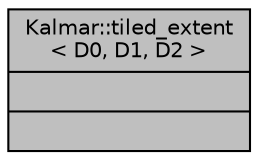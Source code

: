 digraph "Kalmar::tiled_extent&lt; D0, D1, D2 &gt;"
{
  edge [fontname="Helvetica",fontsize="10",labelfontname="Helvetica",labelfontsize="10"];
  node [fontname="Helvetica",fontsize="10",shape=record];
  Node1 [label="{Kalmar::tiled_extent\l\< D0, D1, D2 \>\n||}",height=0.2,width=0.4,color="black", fillcolor="grey75", style="filled", fontcolor="black"];
}
